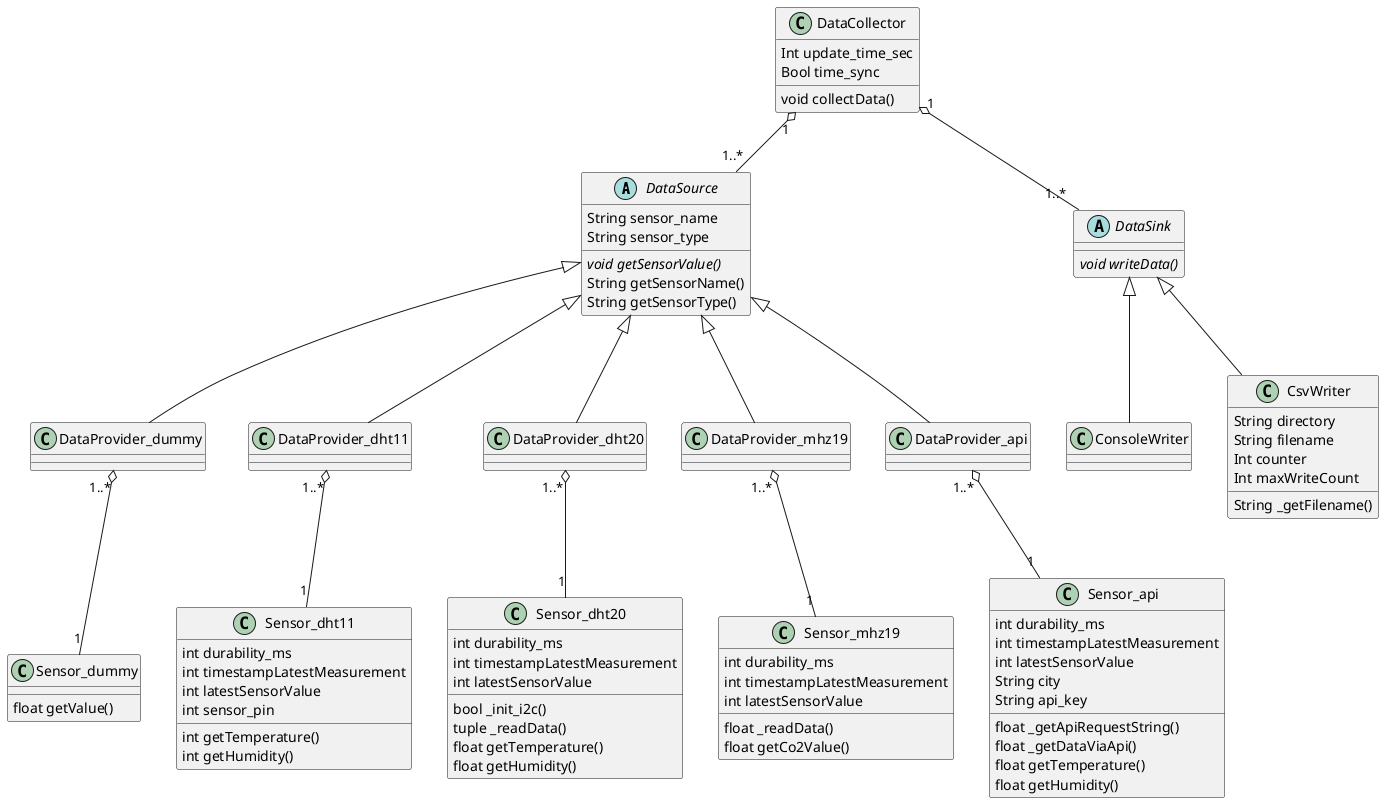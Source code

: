 @startuml
!define ABSTRACT &#123;abstract&#125;

abstract class DataSource {
    String sensor_name
    String sensor_type
    {abstract} void getSensorValue()
    String getSensorName()
    String getSensorType()
}

class DataProvider_dummy {
}

class Sensor_dummy {
    float getValue()
}

class DataProvider_dht11 {
}

class Sensor_dht11 {
    int durability_ms
    int timestampLatestMeasurement
    int latestSensorValue
    int sensor_pin
    int getTemperature()
    int getHumidity()
}

class DataProvider_dht20 {
}

class Sensor_dht20 {
    int durability_ms
    int timestampLatestMeasurement
    int latestSensorValue
    bool _init_i2c()
    tuple _readData()
    float getTemperature()
    float getHumidity()
}

class DataProvider_mhz19 {
}

class Sensor_mhz19 {
    int durability_ms
    int timestampLatestMeasurement
    int latestSensorValue
    float _readData()
    float getCo2Value()
}

class DataProvider_api {
}

class Sensor_api {
    int durability_ms
    int timestampLatestMeasurement
    int latestSensorValue
    String city
    String api_key
    float _getApiRequestString()
    float _getDataViaApi()
    float getTemperature()
    float getHumidity()
}

DataSource <|-- DataProvider_dummy 
DataSource <|-- DataProvider_dht11 
DataSource <|-- DataProvider_dht20 
DataSource <|-- DataProvider_mhz19 
DataSource <|-- DataProvider_api 

DataProvider_dht11 "1..*" o-- "1" Sensor_dht11 
DataProvider_dht20 "1..*" o-- "1" Sensor_dht20 
DataProvider_mhz19 "1..*" o-- "1" Sensor_mhz19 
DataProvider_api "1..*" o-- "1" Sensor_api 
DataProvider_dummy "1..*" o-- "1" Sensor_dummy 


abstract class DataSink {
    {abstract} void writeData()
}

class ConsoleWriter {
}

class CsvWriter {
    String directory
    String filename
    Int counter
    Int maxWriteCount
    String _getFilename()
}

DataSink <|-- ConsoleWriter
DataSink <|-- CsvWriter

class DataCollector {
    Int update_time_sec
    Bool time_sync
    void collectData()
}

DataCollector "1" o-- "1..*" DataSink
DataCollector "1" o-- "1..*" DataSource

@enduml
